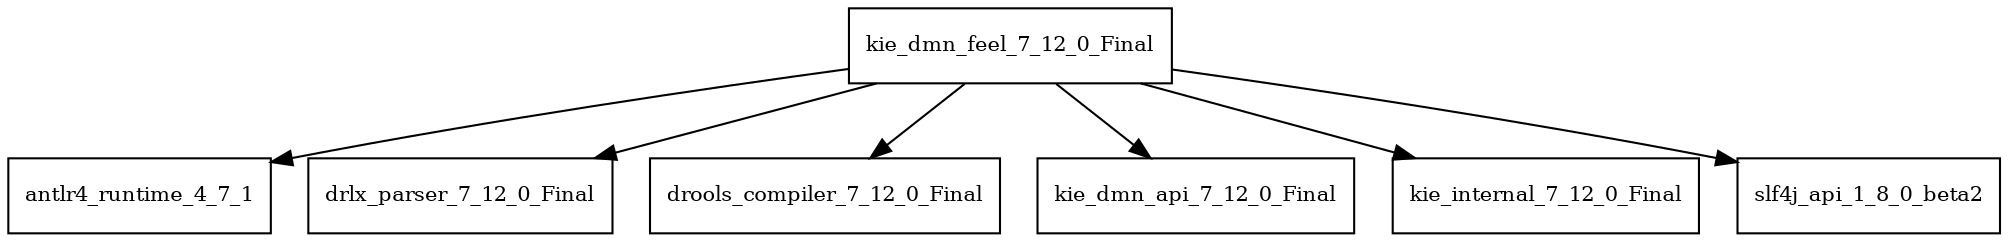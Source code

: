 digraph kie_dmn_feel_7_12_0_Final_dependencies {
  node [shape = box, fontsize=10.0];
  kie_dmn_feel_7_12_0_Final -> antlr4_runtime_4_7_1;
  kie_dmn_feel_7_12_0_Final -> drlx_parser_7_12_0_Final;
  kie_dmn_feel_7_12_0_Final -> drools_compiler_7_12_0_Final;
  kie_dmn_feel_7_12_0_Final -> kie_dmn_api_7_12_0_Final;
  kie_dmn_feel_7_12_0_Final -> kie_internal_7_12_0_Final;
  kie_dmn_feel_7_12_0_Final -> slf4j_api_1_8_0_beta2;
}
